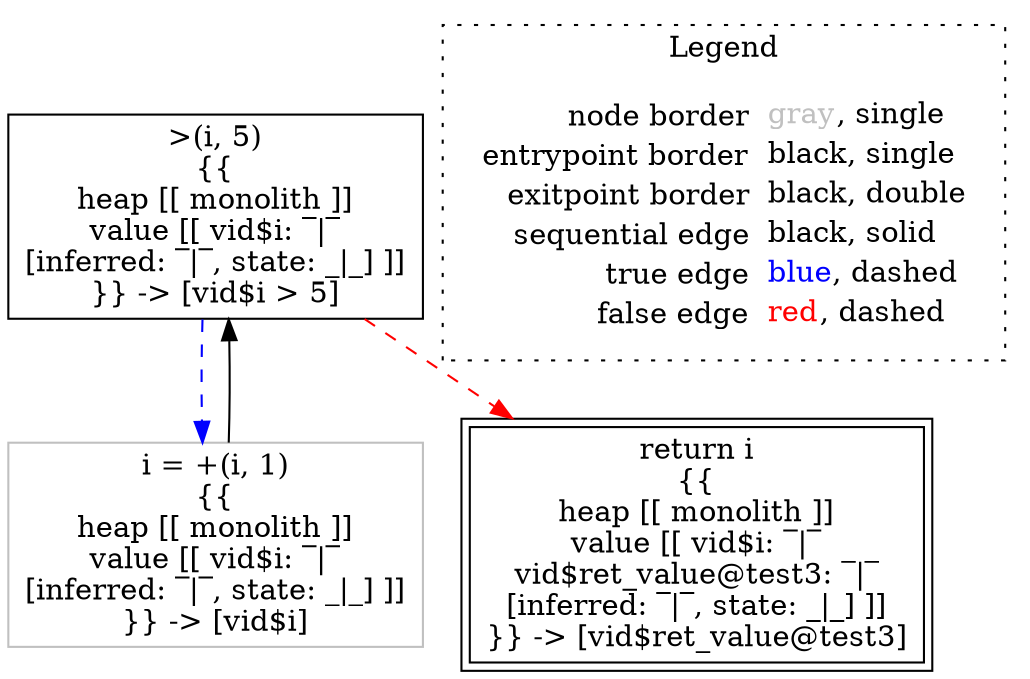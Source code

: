 digraph {
	"node0" [shape="rect",color="black",label=<&gt;(i, 5)<BR/>{{<BR/>heap [[ monolith ]]<BR/>value [[ vid$i: &oline;|&oline;<BR/>[inferred: &oline;|&oline;, state: _|_] ]]<BR/>}} -&gt; [vid$i &gt; 5]>];
	"node1" [shape="rect",color="gray",label=<i = +(i, 1)<BR/>{{<BR/>heap [[ monolith ]]<BR/>value [[ vid$i: &oline;|&oline;<BR/>[inferred: &oline;|&oline;, state: _|_] ]]<BR/>}} -&gt; [vid$i]>];
	"node2" [shape="rect",color="black",peripheries="2",label=<return i<BR/>{{<BR/>heap [[ monolith ]]<BR/>value [[ vid$i: &oline;|&oline;<BR/>vid$ret_value@test3: &oline;|&oline;<BR/>[inferred: &oline;|&oline;, state: _|_] ]]<BR/>}} -&gt; [vid$ret_value@test3]>];
	"node1" -> "node0" [color="black"];
	"node0" -> "node1" [color="blue",style="dashed"];
	"node0" -> "node2" [color="red",style="dashed"];
subgraph cluster_legend {
	label="Legend";
	style=dotted;
	node [shape=plaintext];
	"legend" [label=<<table border="0" cellpadding="2" cellspacing="0" cellborder="0"><tr><td align="right">node border&nbsp;</td><td align="left"><font color="gray">gray</font>, single</td></tr><tr><td align="right">entrypoint border&nbsp;</td><td align="left"><font color="black">black</font>, single</td></tr><tr><td align="right">exitpoint border&nbsp;</td><td align="left"><font color="black">black</font>, double</td></tr><tr><td align="right">sequential edge&nbsp;</td><td align="left"><font color="black">black</font>, solid</td></tr><tr><td align="right">true edge&nbsp;</td><td align="left"><font color="blue">blue</font>, dashed</td></tr><tr><td align="right">false edge&nbsp;</td><td align="left"><font color="red">red</font>, dashed</td></tr></table>>];
}

}
